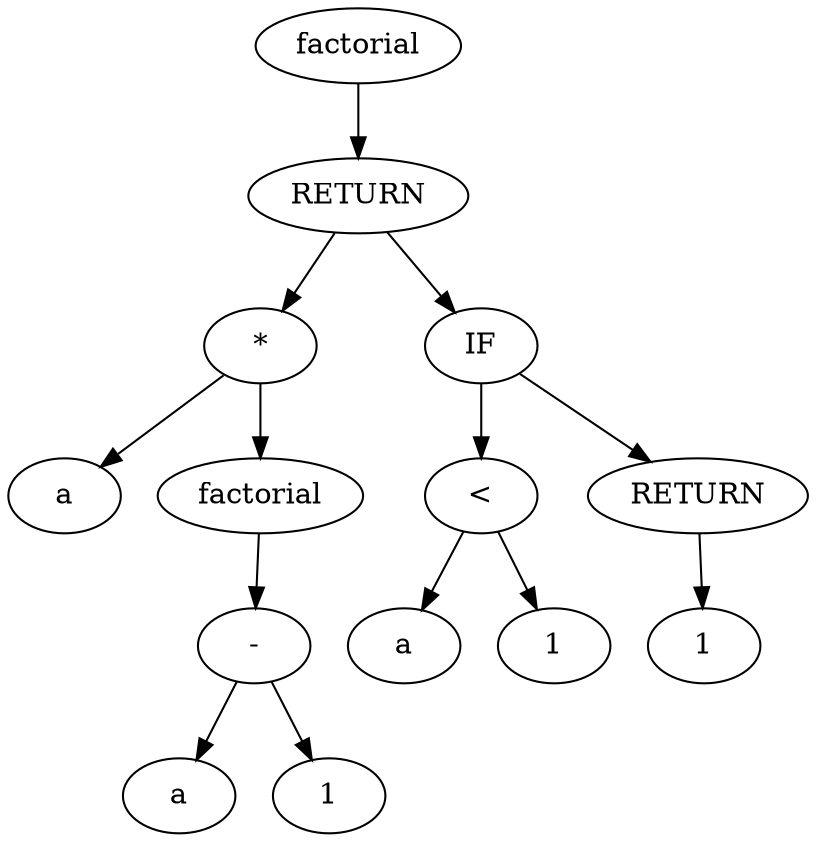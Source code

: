 # Executado assim: ./output2dot.sh 
# https://graphviz.org/doc/info/lang.html
digraph {
  x55cb61a71420 [label="factorial"];
  x55cb61a71420 -> x55cb61a71680
  x55cb61a71680 [label="RETURN"];
  x55cb61a71680 -> x55cb61a71720
  x55cb61a71680 -> x55cb61a71440
  x55cb61a71720 [label="*"];
  x55cb61a71720 -> x55cb61a71700
  x55cb61a71720 -> x55cb61a717a0
  x55cb61a71700 [label="a"];
  x55cb61a717a0 [label="factorial"];
  x55cb61a717a0 -> x55cb61a71820
  x55cb61a71820 [label="-"];
  x55cb61a71820 -> x55cb61a71800
  x55cb61a71820 -> x55cb61a718a0
  x55cb61a71800 [label="a"];
  x55cb61a718a0 [label="1"];
  x55cb61a71440 [label="IF"];
  x55cb61a71440 -> x55cb61a714e0
  x55cb61a71440 -> x55cb61a715a0
  x55cb61a714e0 [label="<"];
  x55cb61a714e0 -> x55cb61a714c0
  x55cb61a714e0 -> x55cb61a71560
  x55cb61a714c0 [label="a"];
  x55cb61a71560 [label="1"];
  x55cb61a715a0 [label="RETURN"];
  x55cb61a715a0 -> x55cb61a71620
  x55cb61a71620 [label="1"];
}
